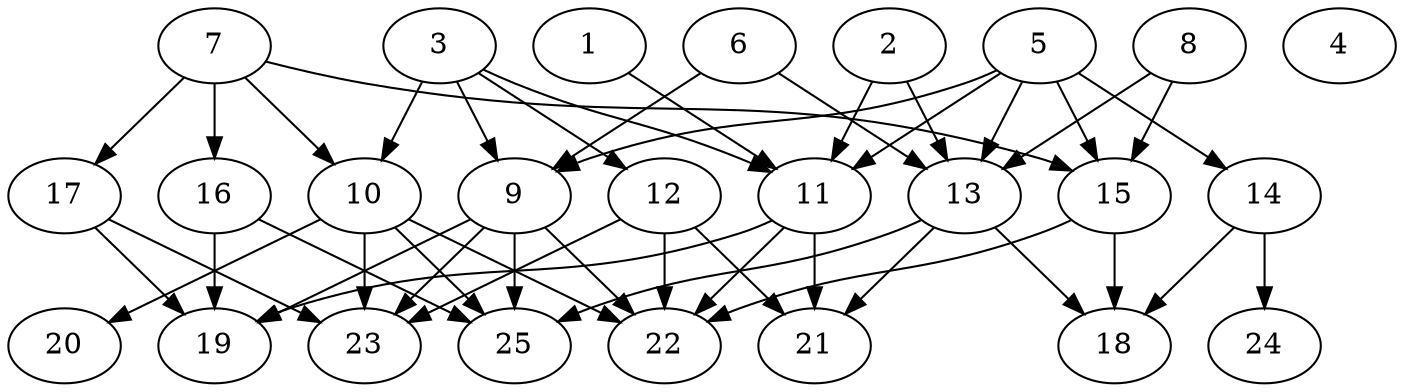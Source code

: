 // DAG automatically generated by daggen at Thu Oct  3 14:00:39 2019
// ./daggen --dot -n 25 --ccr 0.4 --fat 0.7 --regular 0.9 --density 0.5 --mindata 5242880 --maxdata 52428800 
digraph G {
  1 [size="60446720", alpha="0.20", expect_size="24178688"] 
  1 -> 11 [size ="24178688"]
  2 [size="108170240", alpha="0.15", expect_size="43268096"] 
  2 -> 11 [size ="43268096"]
  2 -> 13 [size ="43268096"]
  3 [size="47505920", alpha="0.08", expect_size="19002368"] 
  3 -> 9 [size ="19002368"]
  3 -> 10 [size ="19002368"]
  3 -> 11 [size ="19002368"]
  3 -> 12 [size ="19002368"]
  4 [size="101122560", alpha="0.01", expect_size="40449024"] 
  5 [size="113072640", alpha="0.08", expect_size="45229056"] 
  5 -> 9 [size ="45229056"]
  5 -> 11 [size ="45229056"]
  5 -> 13 [size ="45229056"]
  5 -> 14 [size ="45229056"]
  5 -> 15 [size ="45229056"]
  6 [size="114818560", alpha="0.06", expect_size="45927424"] 
  6 -> 9 [size ="45927424"]
  6 -> 13 [size ="45927424"]
  7 [size="119467520", alpha="0.09", expect_size="47787008"] 
  7 -> 10 [size ="47787008"]
  7 -> 15 [size ="47787008"]
  7 -> 16 [size ="47787008"]
  7 -> 17 [size ="47787008"]
  8 [size="28551680", alpha="0.18", expect_size="11420672"] 
  8 -> 13 [size ="11420672"]
  8 -> 15 [size ="11420672"]
  9 [size="80422400", alpha="0.02", expect_size="32168960"] 
  9 -> 19 [size ="32168960"]
  9 -> 22 [size ="32168960"]
  9 -> 23 [size ="32168960"]
  9 -> 25 [size ="32168960"]
  10 [size="124359680", alpha="0.16", expect_size="49743872"] 
  10 -> 20 [size ="49743872"]
  10 -> 22 [size ="49743872"]
  10 -> 23 [size ="49743872"]
  10 -> 25 [size ="49743872"]
  11 [size="95715840", alpha="0.08", expect_size="38286336"] 
  11 -> 19 [size ="38286336"]
  11 -> 21 [size ="38286336"]
  11 -> 22 [size ="38286336"]
  12 [size="93719040", alpha="0.01", expect_size="37487616"] 
  12 -> 21 [size ="37487616"]
  12 -> 22 [size ="37487616"]
  12 -> 23 [size ="37487616"]
  13 [size="64133120", alpha="0.09", expect_size="25653248"] 
  13 -> 18 [size ="25653248"]
  13 -> 21 [size ="25653248"]
  13 -> 25 [size ="25653248"]
  14 [size="113474560", alpha="0.14", expect_size="45389824"] 
  14 -> 18 [size ="45389824"]
  14 -> 24 [size ="45389824"]
  15 [size="119943680", alpha="0.05", expect_size="47977472"] 
  15 -> 18 [size ="47977472"]
  15 -> 22 [size ="47977472"]
  16 [size="47567360", alpha="0.19", expect_size="19026944"] 
  16 -> 19 [size ="19026944"]
  16 -> 25 [size ="19026944"]
  17 [size="82915840", alpha="0.04", expect_size="33166336"] 
  17 -> 19 [size ="33166336"]
  17 -> 23 [size ="33166336"]
  18 [size="18101760", alpha="0.11", expect_size="7240704"] 
  19 [size="122081280", alpha="0.11", expect_size="48832512"] 
  20 [size="13959680", alpha="0.18", expect_size="5583872"] 
  21 [size="108218880", alpha="0.13", expect_size="43287552"] 
  22 [size="38446080", alpha="0.04", expect_size="15378432"] 
  23 [size="41981440", alpha="0.01", expect_size="16792576"] 
  24 [size="92746240", alpha="0.13", expect_size="37098496"] 
  25 [size="57082880", alpha="0.01", expect_size="22833152"] 
}
